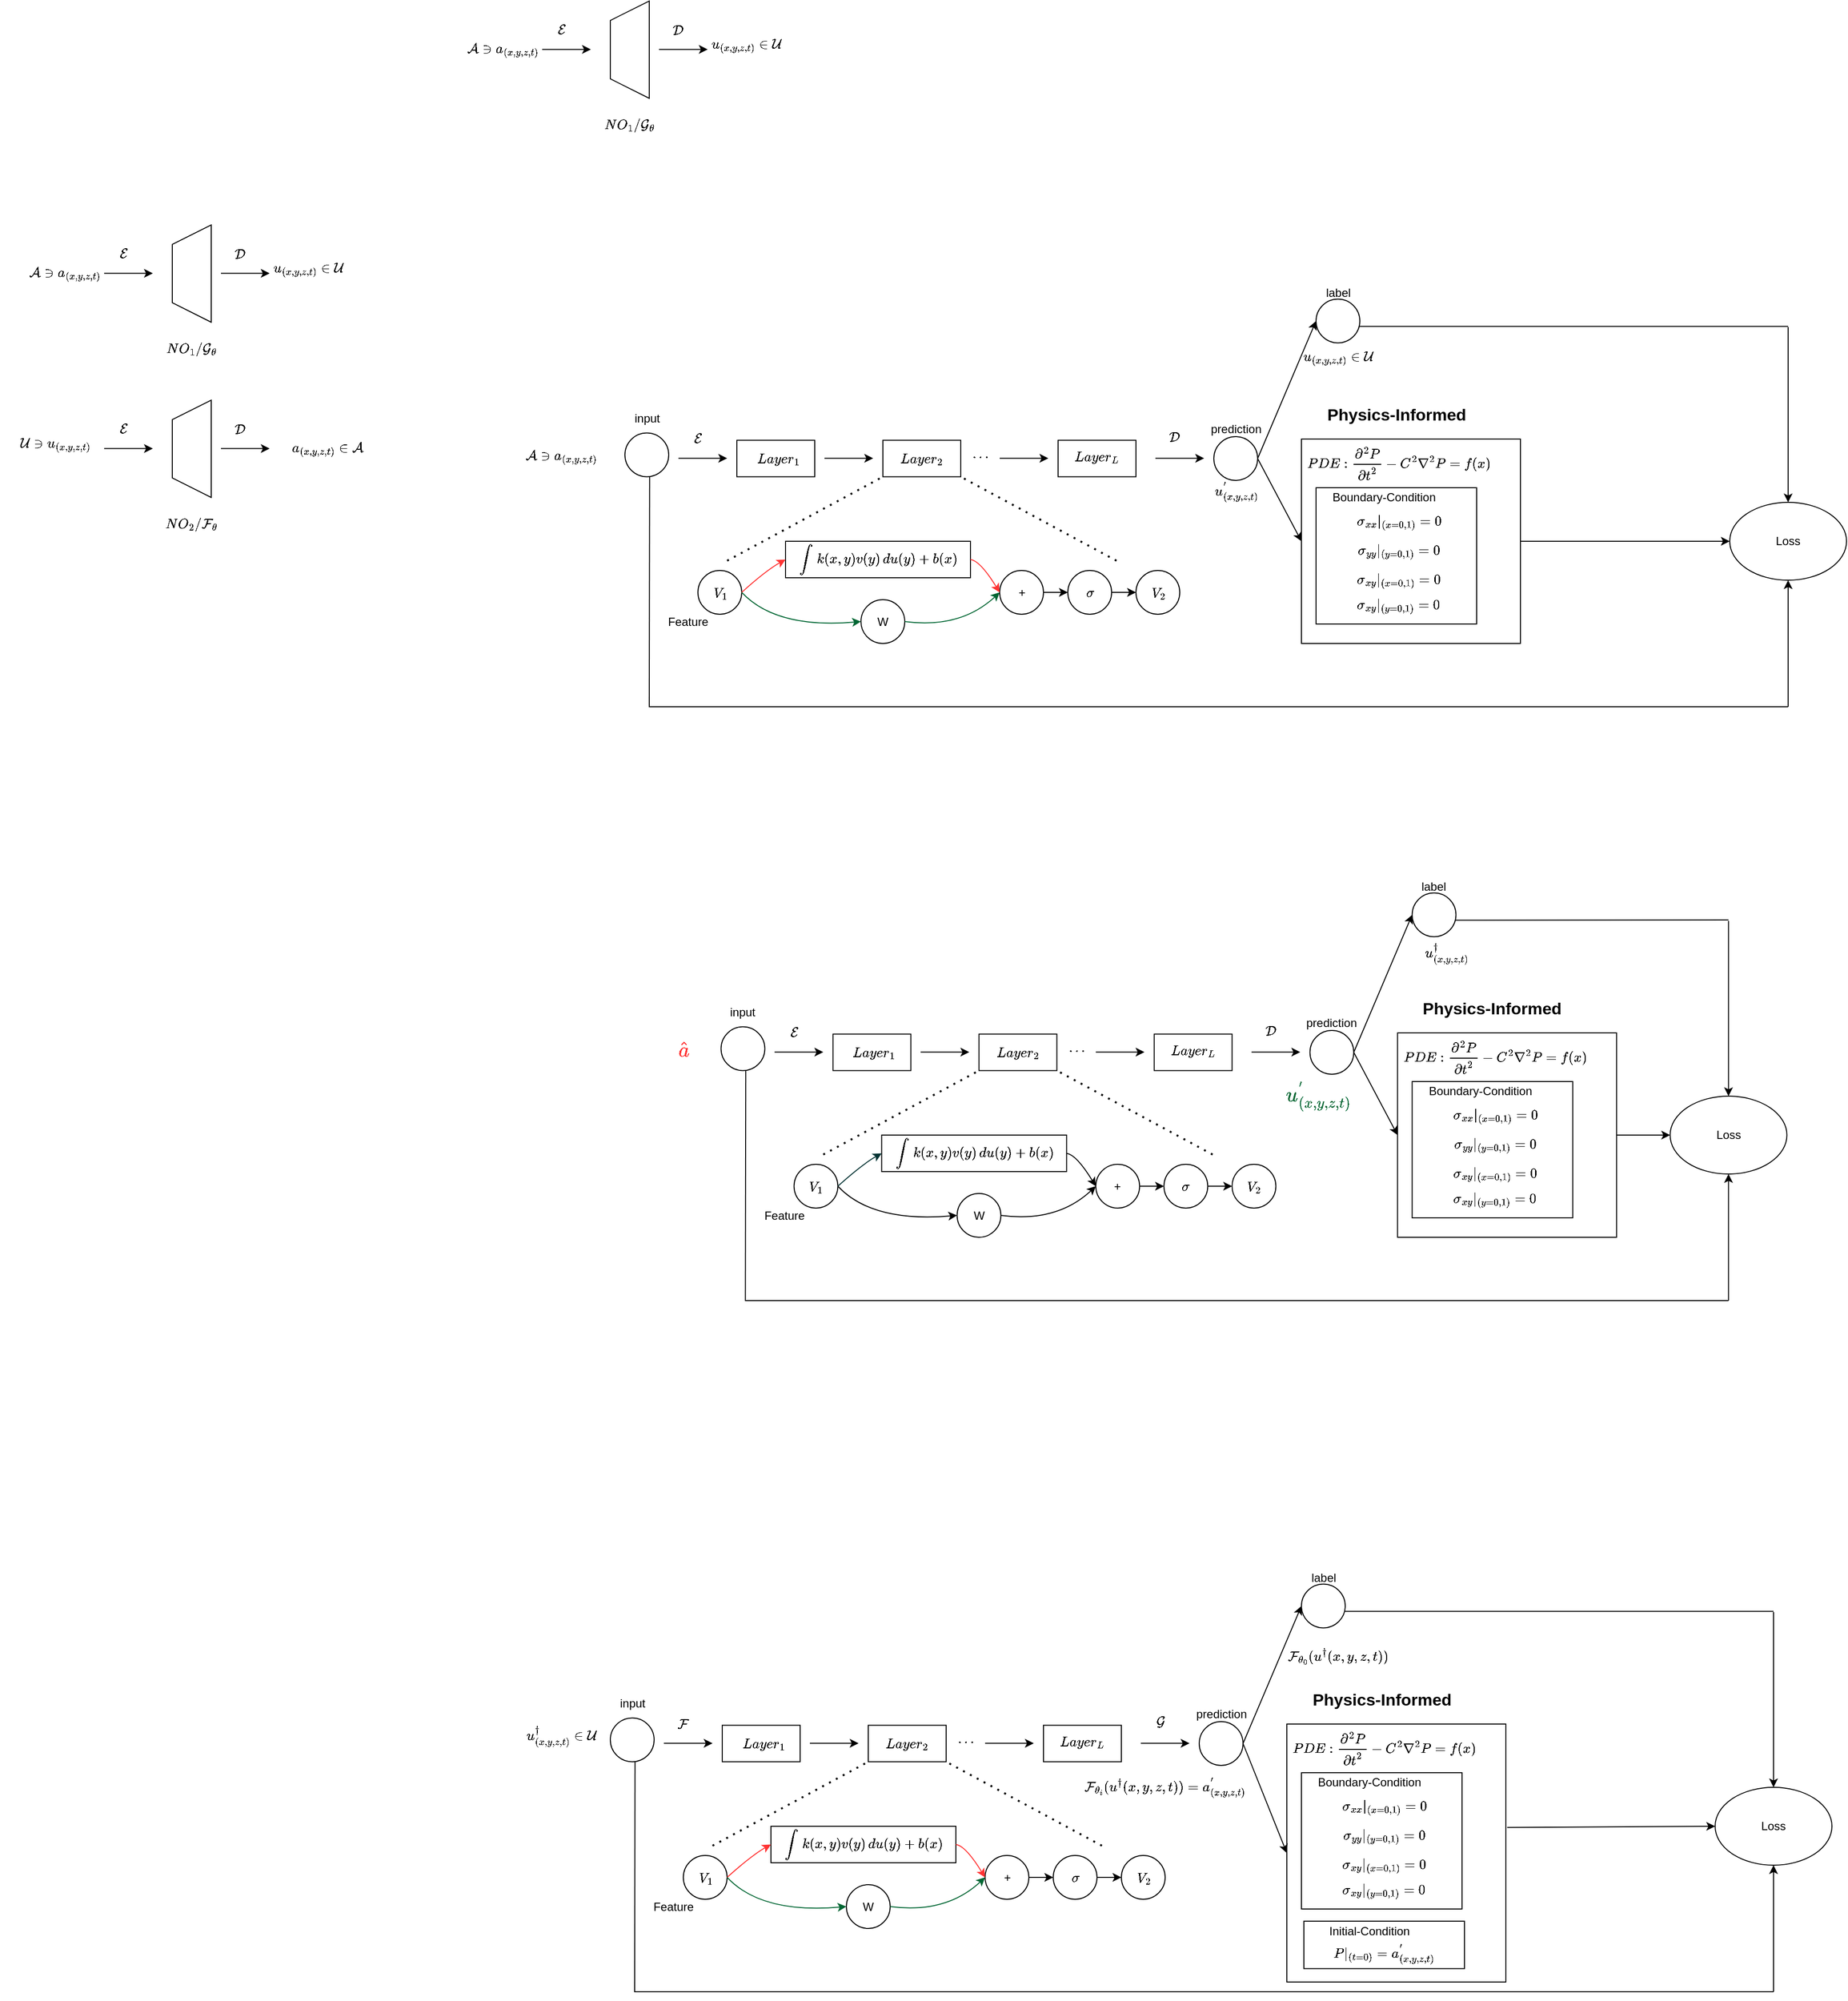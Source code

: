 <mxfile version="20.6.0" type="github">
  <diagram id="NjW-yhsZ5i_trCQD1ym4" name="第 1 页">
    <mxGraphModel dx="3460" dy="2992" grid="1" gridSize="10" guides="1" tooltips="1" connect="1" arrows="1" fold="1" page="1" pageScale="1" pageWidth="827" pageHeight="1169" math="1" shadow="0">
      <root>
        <mxCell id="0" />
        <mxCell id="1" parent="0" />
        <mxCell id="FUlJ05SnASZW4XO25VSm-4" value="$$\mathcal{A} \ni \mathcal{a}_{(x,y,z,t)}$$" style="text;html=1;strokeColor=none;fillColor=none;align=center;verticalAlign=middle;whiteSpace=wrap;rounded=0;" vertex="1" parent="1">
          <mxGeometry x="120" y="140" width="60" height="30" as="geometry" />
        </mxCell>
        <mxCell id="FUlJ05SnASZW4XO25VSm-5" value="" style="endArrow=classic;html=1;rounded=0;" edge="1" parent="1">
          <mxGeometry width="50" height="50" relative="1" as="geometry">
            <mxPoint x="190" y="154.8" as="sourcePoint" />
            <mxPoint x="240" y="154.8" as="targetPoint" />
          </mxGeometry>
        </mxCell>
        <mxCell id="FUlJ05SnASZW4XO25VSm-6" value="$$\mathcal{E}$$" style="text;html=1;strokeColor=none;fillColor=none;align=center;verticalAlign=middle;whiteSpace=wrap;rounded=0;" vertex="1" parent="1">
          <mxGeometry x="180" y="120" width="60" height="30" as="geometry" />
        </mxCell>
        <mxCell id="FUlJ05SnASZW4XO25VSm-7" value="" style="shape=trapezoid;perimeter=trapezoidPerimeter;whiteSpace=wrap;html=1;fixedSize=1;rotation=-90;" vertex="1" parent="1">
          <mxGeometry x="230" y="135" width="100" height="40" as="geometry" />
        </mxCell>
        <mxCell id="FUlJ05SnASZW4XO25VSm-8" value="&amp;nbsp;$$NO_{1}/\mathcal{G}_{\theta}$$" style="text;html=1;strokeColor=none;fillColor=none;align=center;verticalAlign=middle;whiteSpace=wrap;rounded=0;" vertex="1" parent="1">
          <mxGeometry x="245" y="210" width="70" height="30" as="geometry" />
        </mxCell>
        <mxCell id="FUlJ05SnASZW4XO25VSm-9" value="" style="endArrow=classic;html=1;rounded=0;" edge="1" parent="1">
          <mxGeometry width="50" height="50" relative="1" as="geometry">
            <mxPoint x="310" y="154.8" as="sourcePoint" />
            <mxPoint x="360" y="154.8" as="targetPoint" />
          </mxGeometry>
        </mxCell>
        <mxCell id="FUlJ05SnASZW4XO25VSm-10" value="$$\mathcal{D}$$" style="text;html=1;strokeColor=none;fillColor=none;align=center;verticalAlign=middle;whiteSpace=wrap;rounded=0;" vertex="1" parent="1">
          <mxGeometry x="300" y="120" width="60" height="30" as="geometry" />
        </mxCell>
        <mxCell id="FUlJ05SnASZW4XO25VSm-11" value="$$ \mathcal{u}_{(x,y,z,t)} \in \mathcal{U}$$" style="text;html=1;strokeColor=none;fillColor=none;align=center;verticalAlign=middle;whiteSpace=wrap;rounded=0;" vertex="1" parent="1">
          <mxGeometry x="370" y="135" width="60" height="30" as="geometry" />
        </mxCell>
        <mxCell id="FUlJ05SnASZW4XO25VSm-12" value="$$&amp;nbsp; \mathcal{a}_{(x,y,z,t)} \in\mathcal{A}&lt;br&gt;$$" style="text;html=1;strokeColor=none;fillColor=none;align=center;verticalAlign=middle;whiteSpace=wrap;rounded=0;" vertex="1" parent="1">
          <mxGeometry x="390" y="320" width="60" height="30" as="geometry" />
        </mxCell>
        <mxCell id="FUlJ05SnASZW4XO25VSm-13" value="" style="endArrow=classic;html=1;rounded=0;" edge="1" parent="1">
          <mxGeometry width="50" height="50" relative="1" as="geometry">
            <mxPoint x="190" y="334.8" as="sourcePoint" />
            <mxPoint x="240" y="334.8" as="targetPoint" />
          </mxGeometry>
        </mxCell>
        <mxCell id="FUlJ05SnASZW4XO25VSm-14" value="$$\mathcal{E}$$" style="text;html=1;strokeColor=none;fillColor=none;align=center;verticalAlign=middle;whiteSpace=wrap;rounded=0;" vertex="1" parent="1">
          <mxGeometry x="180" y="300" width="60" height="30" as="geometry" />
        </mxCell>
        <mxCell id="FUlJ05SnASZW4XO25VSm-15" value="" style="shape=trapezoid;perimeter=trapezoidPerimeter;whiteSpace=wrap;html=1;fixedSize=1;rotation=-90;" vertex="1" parent="1">
          <mxGeometry x="230" y="315" width="100" height="40" as="geometry" />
        </mxCell>
        <mxCell id="FUlJ05SnASZW4XO25VSm-16" value="&amp;nbsp;$$NO_{2}/\mathcal{F}_{\theta}$$" style="text;html=1;strokeColor=none;fillColor=none;align=center;verticalAlign=middle;whiteSpace=wrap;rounded=0;" vertex="1" parent="1">
          <mxGeometry x="245" y="390" width="70" height="30" as="geometry" />
        </mxCell>
        <mxCell id="FUlJ05SnASZW4XO25VSm-17" value="" style="endArrow=classic;html=1;rounded=0;" edge="1" parent="1">
          <mxGeometry width="50" height="50" relative="1" as="geometry">
            <mxPoint x="310" y="334.8" as="sourcePoint" />
            <mxPoint x="360" y="334.8" as="targetPoint" />
          </mxGeometry>
        </mxCell>
        <mxCell id="FUlJ05SnASZW4XO25VSm-18" value="$$\mathcal{D}$$" style="text;html=1;strokeColor=none;fillColor=none;align=center;verticalAlign=middle;whiteSpace=wrap;rounded=0;" vertex="1" parent="1">
          <mxGeometry x="300" y="300" width="60" height="30" as="geometry" />
        </mxCell>
        <mxCell id="FUlJ05SnASZW4XO25VSm-19" value="$$&amp;nbsp;\mathcal{U} \ni&lt;br&gt;\mathcal{u}_{(x,y,z,t)} $$" style="text;html=1;strokeColor=none;fillColor=none;align=center;verticalAlign=middle;whiteSpace=wrap;rounded=0;" vertex="1" parent="1">
          <mxGeometry x="110" y="315" width="60" height="30" as="geometry" />
        </mxCell>
        <mxCell id="FUlJ05SnASZW4XO25VSm-20" value="$$\mathcal{A} \ni \mathcal{a}_{(x,y,z,t)}$$" style="text;html=1;strokeColor=none;fillColor=none;align=center;verticalAlign=middle;whiteSpace=wrap;rounded=0;" vertex="1" parent="1">
          <mxGeometry x="570" y="-90" width="60" height="30" as="geometry" />
        </mxCell>
        <mxCell id="FUlJ05SnASZW4XO25VSm-21" value="" style="endArrow=classic;html=1;rounded=0;" edge="1" parent="1">
          <mxGeometry width="50" height="50" relative="1" as="geometry">
            <mxPoint x="640" y="-75.2" as="sourcePoint" />
            <mxPoint x="690" y="-75.2" as="targetPoint" />
          </mxGeometry>
        </mxCell>
        <mxCell id="FUlJ05SnASZW4XO25VSm-22" value="$$\mathcal{E}$$" style="text;html=1;strokeColor=none;fillColor=none;align=center;verticalAlign=middle;whiteSpace=wrap;rounded=0;" vertex="1" parent="1">
          <mxGeometry x="630" y="-110" width="60" height="30" as="geometry" />
        </mxCell>
        <mxCell id="FUlJ05SnASZW4XO25VSm-23" value="" style="shape=trapezoid;perimeter=trapezoidPerimeter;whiteSpace=wrap;html=1;fixedSize=1;rotation=-90;" vertex="1" parent="1">
          <mxGeometry x="680" y="-95" width="100" height="40" as="geometry" />
        </mxCell>
        <mxCell id="FUlJ05SnASZW4XO25VSm-24" value="&amp;nbsp;$$NO_{1}/\mathcal{G}_{\theta}$$" style="text;html=1;strokeColor=none;fillColor=none;align=center;verticalAlign=middle;whiteSpace=wrap;rounded=0;" vertex="1" parent="1">
          <mxGeometry x="695" y="-20" width="70" height="30" as="geometry" />
        </mxCell>
        <mxCell id="FUlJ05SnASZW4XO25VSm-25" value="" style="endArrow=classic;html=1;rounded=0;" edge="1" parent="1">
          <mxGeometry width="50" height="50" relative="1" as="geometry">
            <mxPoint x="760" y="-75.2" as="sourcePoint" />
            <mxPoint x="810" y="-75.2" as="targetPoint" />
          </mxGeometry>
        </mxCell>
        <mxCell id="FUlJ05SnASZW4XO25VSm-26" value="$$\mathcal{D}$$" style="text;html=1;strokeColor=none;fillColor=none;align=center;verticalAlign=middle;whiteSpace=wrap;rounded=0;" vertex="1" parent="1">
          <mxGeometry x="750" y="-110" width="60" height="30" as="geometry" />
        </mxCell>
        <mxCell id="FUlJ05SnASZW4XO25VSm-27" value="$$ \mathcal{u}_{(x,y,z,t)} \in \mathcal{U}$$" style="text;html=1;strokeColor=none;fillColor=none;align=center;verticalAlign=middle;whiteSpace=wrap;rounded=0;" vertex="1" parent="1">
          <mxGeometry x="820" y="-95" width="60" height="30" as="geometry" />
        </mxCell>
        <mxCell id="FUlJ05SnASZW4XO25VSm-66" value="$$\mathcal{A} \ni \mathcal{a}_{(x,y,z,t)}$$" style="text;html=1;strokeColor=none;fillColor=none;align=center;verticalAlign=middle;whiteSpace=wrap;rounded=0;" vertex="1" parent="1">
          <mxGeometry x="630" y="327.5" width="60" height="30" as="geometry" />
        </mxCell>
        <mxCell id="FUlJ05SnASZW4XO25VSm-67" value="" style="endArrow=classic;html=1;rounded=0;" edge="1" parent="1">
          <mxGeometry width="50" height="50" relative="1" as="geometry">
            <mxPoint x="780" y="344.8" as="sourcePoint" />
            <mxPoint x="830" y="344.8" as="targetPoint" />
          </mxGeometry>
        </mxCell>
        <mxCell id="FUlJ05SnASZW4XO25VSm-68" value="$$\mathcal{E}$$" style="text;html=1;strokeColor=none;fillColor=none;align=center;verticalAlign=middle;whiteSpace=wrap;rounded=0;" vertex="1" parent="1">
          <mxGeometry x="770" y="310" width="60" height="30" as="geometry" />
        </mxCell>
        <mxCell id="FUlJ05SnASZW4XO25VSm-69" value="" style="endArrow=classic;html=1;rounded=0;" edge="1" parent="1">
          <mxGeometry width="50" height="50" relative="1" as="geometry">
            <mxPoint x="1270" y="344.8" as="sourcePoint" />
            <mxPoint x="1320" y="344.8" as="targetPoint" />
          </mxGeometry>
        </mxCell>
        <mxCell id="FUlJ05SnASZW4XO25VSm-70" value="$$\mathcal{D}$$" style="text;html=1;strokeColor=none;fillColor=none;align=center;verticalAlign=middle;whiteSpace=wrap;rounded=0;" vertex="1" parent="1">
          <mxGeometry x="1260" y="310" width="60" height="25" as="geometry" />
        </mxCell>
        <mxCell id="FUlJ05SnASZW4XO25VSm-72" value="" style="rounded=0;whiteSpace=wrap;html=1;" vertex="1" parent="1">
          <mxGeometry x="840" y="326.25" width="80" height="37.5" as="geometry" />
        </mxCell>
        <mxCell id="FUlJ05SnASZW4XO25VSm-71" value="$$ \mathcal{u}_{(x,y,z,t)}^{&#39;} $$" style="text;html=1;strokeColor=none;fillColor=none;align=center;verticalAlign=middle;whiteSpace=wrap;rounded=0;" vertex="1" parent="1">
          <mxGeometry x="1322.5" y="363.75" width="60" height="30" as="geometry" />
        </mxCell>
        <mxCell id="FUlJ05SnASZW4XO25VSm-73" value="" style="rounded=0;whiteSpace=wrap;html=1;" vertex="1" parent="1">
          <mxGeometry x="990" y="326.25" width="80" height="37.5" as="geometry" />
        </mxCell>
        <mxCell id="FUlJ05SnASZW4XO25VSm-74" value="" style="endArrow=classic;html=1;rounded=0;" edge="1" parent="1">
          <mxGeometry width="50" height="50" relative="1" as="geometry">
            <mxPoint x="930" y="344.76" as="sourcePoint" />
            <mxPoint x="980" y="344.76" as="targetPoint" />
          </mxGeometry>
        </mxCell>
        <mxCell id="FUlJ05SnASZW4XO25VSm-75" value="" style="rounded=0;whiteSpace=wrap;html=1;" vertex="1" parent="1">
          <mxGeometry x="1170" y="326.25" width="80" height="37.5" as="geometry" />
        </mxCell>
        <mxCell id="FUlJ05SnASZW4XO25VSm-76" value="" style="endArrow=classic;html=1;rounded=0;" edge="1" parent="1">
          <mxGeometry width="50" height="50" relative="1" as="geometry">
            <mxPoint x="1110" y="344.76" as="sourcePoint" />
            <mxPoint x="1160" y="344.76" as="targetPoint" />
          </mxGeometry>
        </mxCell>
        <mxCell id="FUlJ05SnASZW4XO25VSm-77" value="$$\cdots$$" style="text;html=1;strokeColor=none;fillColor=none;align=center;verticalAlign=middle;whiteSpace=wrap;rounded=0;" vertex="1" parent="1">
          <mxGeometry x="1060" y="330" width="60" height="25" as="geometry" />
        </mxCell>
        <mxCell id="FUlJ05SnASZW4XO25VSm-78" value="" style="endArrow=none;dashed=1;html=1;dashPattern=1 3;strokeWidth=2;rounded=0;" edge="1" parent="1">
          <mxGeometry width="50" height="50" relative="1" as="geometry">
            <mxPoint x="830" y="450" as="sourcePoint" />
            <mxPoint x="990" y="363.75" as="targetPoint" />
          </mxGeometry>
        </mxCell>
        <mxCell id="FUlJ05SnASZW4XO25VSm-79" value="" style="endArrow=none;dashed=1;html=1;dashPattern=1 3;strokeWidth=2;rounded=0;" edge="1" parent="1">
          <mxGeometry width="50" height="50" relative="1" as="geometry">
            <mxPoint x="1230" y="450" as="sourcePoint" />
            <mxPoint x="1070" y="363.75" as="targetPoint" />
          </mxGeometry>
        </mxCell>
        <mxCell id="FUlJ05SnASZW4XO25VSm-81" value="" style="ellipse;whiteSpace=wrap;html=1;aspect=fixed;fillColor=none;" vertex="1" parent="1">
          <mxGeometry x="1330" y="322.5" width="45" height="45" as="geometry" />
        </mxCell>
        <mxCell id="FUlJ05SnASZW4XO25VSm-80" value="" style="ellipse;whiteSpace=wrap;html=1;aspect=fixed;" vertex="1" parent="1">
          <mxGeometry x="725" y="318.75" width="45" height="45" as="geometry" />
        </mxCell>
        <mxCell id="FUlJ05SnASZW4XO25VSm-82" value="$$V_{1}$$" style="text;html=1;strokeColor=none;fillColor=none;align=center;verticalAlign=middle;whiteSpace=wrap;rounded=0;" vertex="1" parent="1">
          <mxGeometry x="792.5" y="467.5" width="60" height="30" as="geometry" />
        </mxCell>
        <mxCell id="FUlJ05SnASZW4XO25VSm-83" value="" style="ellipse;whiteSpace=wrap;html=1;aspect=fixed;fillColor=none;" vertex="1" parent="1">
          <mxGeometry x="800" y="460" width="45" height="45" as="geometry" />
        </mxCell>
        <mxCell id="FUlJ05SnASZW4XO25VSm-84" value="Feature" style="text;html=1;strokeColor=none;fillColor=none;align=center;verticalAlign=middle;whiteSpace=wrap;rounded=0;" vertex="1" parent="1">
          <mxGeometry x="760" y="497.5" width="60" height="30" as="geometry" />
        </mxCell>
        <mxCell id="FUlJ05SnASZW4XO25VSm-85" value="" style="rounded=0;whiteSpace=wrap;html=1;" vertex="1" parent="1">
          <mxGeometry x="890" y="430" width="190" height="37.5" as="geometry" />
        </mxCell>
        <mxCell id="FUlJ05SnASZW4XO25VSm-86" value="" style="ellipse;whiteSpace=wrap;html=1;aspect=fixed;" vertex="1" parent="1">
          <mxGeometry x="967.5" y="490" width="45" height="45" as="geometry" />
        </mxCell>
        <mxCell id="FUlJ05SnASZW4XO25VSm-87" value="" style="ellipse;whiteSpace=wrap;html=1;aspect=fixed;" vertex="1" parent="1">
          <mxGeometry x="1110" y="460" width="45" height="45" as="geometry" />
        </mxCell>
        <mxCell id="FUlJ05SnASZW4XO25VSm-88" value="W" style="text;html=1;strokeColor=none;fillColor=none;align=center;verticalAlign=middle;whiteSpace=wrap;rounded=0;" vertex="1" parent="1">
          <mxGeometry x="960" y="497.5" width="60" height="30" as="geometry" />
        </mxCell>
        <mxCell id="FUlJ05SnASZW4XO25VSm-89" value="" style="ellipse;whiteSpace=wrap;html=1;aspect=fixed;" vertex="1" parent="1">
          <mxGeometry x="1180" y="460" width="45" height="45" as="geometry" />
        </mxCell>
        <mxCell id="FUlJ05SnASZW4XO25VSm-90" value="" style="ellipse;whiteSpace=wrap;html=1;aspect=fixed;" vertex="1" parent="1">
          <mxGeometry x="1250" y="460" width="45" height="45" as="geometry" />
        </mxCell>
        <mxCell id="FUlJ05SnASZW4XO25VSm-91" value="$$Layer_{1}$$" style="text;html=1;strokeColor=none;fillColor=none;align=center;verticalAlign=middle;whiteSpace=wrap;rounded=0;" vertex="1" parent="1">
          <mxGeometry x="852.5" y="330" width="60" height="30" as="geometry" />
        </mxCell>
        <mxCell id="FUlJ05SnASZW4XO25VSm-92" value="$$Layer_{2}$$" style="text;html=1;strokeColor=none;fillColor=none;align=center;verticalAlign=middle;whiteSpace=wrap;rounded=0;" vertex="1" parent="1">
          <mxGeometry x="1000" y="330" width="60" height="30" as="geometry" />
        </mxCell>
        <mxCell id="FUlJ05SnASZW4XO25VSm-93" value="$$Layer_{L}$$" style="text;html=1;strokeColor=none;fillColor=none;align=center;verticalAlign=middle;whiteSpace=wrap;rounded=0;" vertex="1" parent="1">
          <mxGeometry x="1180" y="327.5" width="60" height="30" as="geometry" />
        </mxCell>
        <mxCell id="FUlJ05SnASZW4XO25VSm-94" value="+" style="text;html=1;strokeColor=none;fillColor=none;align=center;verticalAlign=middle;whiteSpace=wrap;rounded=0;" vertex="1" parent="1">
          <mxGeometry x="1102.5" y="467.5" width="60" height="30" as="geometry" />
        </mxCell>
        <mxCell id="FUlJ05SnASZW4XO25VSm-95" value="$$\sigma$$" style="text;html=1;strokeColor=none;fillColor=none;align=center;verticalAlign=middle;whiteSpace=wrap;rounded=0;" vertex="1" parent="1">
          <mxGeometry x="1172.5" y="467.5" width="60" height="30" as="geometry" />
        </mxCell>
        <mxCell id="FUlJ05SnASZW4XO25VSm-96" value="$$V_{2}$$" style="text;html=1;strokeColor=none;fillColor=none;align=center;verticalAlign=middle;whiteSpace=wrap;rounded=0;" vertex="1" parent="1">
          <mxGeometry x="1242.5" y="467.5" width="60" height="30" as="geometry" />
        </mxCell>
        <mxCell id="FUlJ05SnASZW4XO25VSm-97" value="" style="curved=1;endArrow=classic;html=1;rounded=0;exitX=1;exitY=0.5;exitDx=0;exitDy=0;entryX=0;entryY=0.5;entryDx=0;entryDy=0;strokeColor=#FF3333;" edge="1" parent="1" source="FUlJ05SnASZW4XO25VSm-83" target="FUlJ05SnASZW4XO25VSm-85">
          <mxGeometry width="50" height="50" relative="1" as="geometry">
            <mxPoint x="860" y="467.5" as="sourcePoint" />
            <mxPoint x="895" y="417.5" as="targetPoint" />
            <Array as="points">
              <mxPoint x="870" y="460" />
            </Array>
          </mxGeometry>
        </mxCell>
        <mxCell id="FUlJ05SnASZW4XO25VSm-98" value="" style="curved=1;endArrow=classic;html=1;rounded=0;exitX=1;exitY=0.5;exitDx=0;exitDy=0;entryX=0;entryY=0.5;entryDx=0;entryDy=0;strokeColor=#006633;" edge="1" parent="1" source="FUlJ05SnASZW4XO25VSm-83" target="FUlJ05SnASZW4XO25VSm-86">
          <mxGeometry width="50" height="50" relative="1" as="geometry">
            <mxPoint x="855.0" y="492.5" as="sourcePoint" />
            <mxPoint x="940" y="520" as="targetPoint" />
            <Array as="points">
              <mxPoint x="880" y="520" />
            </Array>
          </mxGeometry>
        </mxCell>
        <mxCell id="FUlJ05SnASZW4XO25VSm-99" value="" style="curved=1;endArrow=classic;html=1;rounded=0;exitX=1;exitY=0.5;exitDx=0;exitDy=0;entryX=0;entryY=0.5;entryDx=0;entryDy=0;strokeColor=#006633;" edge="1" parent="1" source="FUlJ05SnASZW4XO25VSm-86" target="FUlJ05SnASZW4XO25VSm-87">
          <mxGeometry width="50" height="50" relative="1" as="geometry">
            <mxPoint x="1020.0" y="510" as="sourcePoint" />
            <mxPoint x="1110" y="520" as="targetPoint" />
            <Array as="points">
              <mxPoint x="1070" y="520" />
            </Array>
          </mxGeometry>
        </mxCell>
        <mxCell id="FUlJ05SnASZW4XO25VSm-100" value="" style="curved=1;endArrow=classic;html=1;rounded=0;exitX=1;exitY=0.5;exitDx=0;exitDy=0;entryX=0;entryY=0.5;entryDx=0;entryDy=0;strokeColor=#FF3333;" edge="1" parent="1" source="FUlJ05SnASZW4XO25VSm-85" target="FUlJ05SnASZW4XO25VSm-87">
          <mxGeometry width="50" height="50" relative="1" as="geometry">
            <mxPoint x="1090.0" y="440" as="sourcePoint" />
            <mxPoint x="1187.5" y="410" as="targetPoint" />
            <Array as="points">
              <mxPoint x="1090" y="450" />
            </Array>
          </mxGeometry>
        </mxCell>
        <mxCell id="FUlJ05SnASZW4XO25VSm-101" value="" style="endArrow=classic;html=1;rounded=0;exitX=1;exitY=0.5;exitDx=0;exitDy=0;entryX=0;entryY=0.5;entryDx=0;entryDy=0;" edge="1" parent="1" source="FUlJ05SnASZW4XO25VSm-87" target="FUlJ05SnASZW4XO25VSm-89">
          <mxGeometry width="50" height="50" relative="1" as="geometry">
            <mxPoint x="1120" y="520" as="sourcePoint" />
            <mxPoint x="1160" y="520" as="targetPoint" />
          </mxGeometry>
        </mxCell>
        <mxCell id="FUlJ05SnASZW4XO25VSm-102" value="" style="endArrow=classic;html=1;rounded=0;exitX=1;exitY=0.5;exitDx=0;exitDy=0;entryX=0;entryY=0.5;entryDx=0;entryDy=0;" edge="1" parent="1" source="FUlJ05SnASZW4XO25VSm-89" target="FUlJ05SnASZW4XO25VSm-90">
          <mxGeometry width="50" height="50" relative="1" as="geometry">
            <mxPoint x="1165.0" y="492.5" as="sourcePoint" />
            <mxPoint x="1190.0" y="492.5" as="targetPoint" />
          </mxGeometry>
        </mxCell>
        <mxCell id="FUlJ05SnASZW4XO25VSm-103" value="$$\int_{}^{} k(x,y)v(y)\,du(y)&amp;nbsp; +b(x)$$" style="text;html=1;strokeColor=none;fillColor=none;align=center;verticalAlign=middle;whiteSpace=wrap;rounded=0;" vertex="1" parent="1">
          <mxGeometry x="898.75" y="433.75" width="172.5" height="30" as="geometry" />
        </mxCell>
        <mxCell id="FUlJ05SnASZW4XO25VSm-105" value="" style="endArrow=classic;html=1;rounded=0;exitX=1;exitY=0.5;exitDx=0;exitDy=0;entryX=0;entryY=0.5;entryDx=0;entryDy=0;" edge="1" parent="1" source="FUlJ05SnASZW4XO25VSm-81" target="FUlJ05SnASZW4XO25VSm-104">
          <mxGeometry width="50" height="50" relative="1" as="geometry">
            <mxPoint x="1430" y="350.0" as="sourcePoint" />
            <mxPoint x="1480" y="350.0" as="targetPoint" />
          </mxGeometry>
        </mxCell>
        <mxCell id="FUlJ05SnASZW4XO25VSm-109" value="prediction" style="text;html=1;strokeColor=none;fillColor=none;align=center;verticalAlign=middle;whiteSpace=wrap;rounded=0;" vertex="1" parent="1">
          <mxGeometry x="1322.5" y="300" width="60" height="30" as="geometry" />
        </mxCell>
        <mxCell id="FUlJ05SnASZW4XO25VSm-110" value="input" style="text;html=1;strokeColor=none;fillColor=none;align=center;verticalAlign=middle;whiteSpace=wrap;rounded=0;" vertex="1" parent="1">
          <mxGeometry x="717.5" y="288.75" width="60" height="30" as="geometry" />
        </mxCell>
        <mxCell id="FUlJ05SnASZW4XO25VSm-111" value="" style="ellipse;whiteSpace=wrap;html=1;fillColor=none;" vertex="1" parent="1">
          <mxGeometry x="1860" y="390" width="120" height="80" as="geometry" />
        </mxCell>
        <mxCell id="FUlJ05SnASZW4XO25VSm-112" value="Loss" style="text;html=1;strokeColor=none;fillColor=none;align=center;verticalAlign=middle;whiteSpace=wrap;rounded=0;" vertex="1" parent="1">
          <mxGeometry x="1890" y="415" width="60" height="30" as="geometry" />
        </mxCell>
        <mxCell id="FUlJ05SnASZW4XO25VSm-113" value="" style="endArrow=classic;html=1;rounded=0;exitX=1;exitY=0.5;exitDx=0;exitDy=0;entryX=0;entryY=0.5;entryDx=0;entryDy=0;" edge="1" parent="1" source="FUlJ05SnASZW4XO25VSm-81" target="FUlJ05SnASZW4XO25VSm-115">
          <mxGeometry width="50" height="50" relative="1" as="geometry">
            <mxPoint x="1410.0" y="435" as="sourcePoint" />
            <mxPoint x="1430" y="380" as="targetPoint" />
          </mxGeometry>
        </mxCell>
        <mxCell id="FUlJ05SnASZW4XO25VSm-114" value="&lt;font style=&quot;font-size: 17px;&quot;&gt;&lt;b&gt;Physics-Informed&lt;/b&gt;&lt;/font&gt;" style="text;html=1;strokeColor=none;fillColor=none;align=center;verticalAlign=middle;whiteSpace=wrap;rounded=0;" vertex="1" parent="1">
          <mxGeometry x="1427.5" y="276.25" width="180" height="50" as="geometry" />
        </mxCell>
        <mxCell id="FUlJ05SnASZW4XO25VSm-115" value="" style="rounded=0;whiteSpace=wrap;html=1;fillColor=none;" vertex="1" parent="1">
          <mxGeometry x="1420" y="325" width="225" height="210" as="geometry" />
        </mxCell>
        <mxCell id="FUlJ05SnASZW4XO25VSm-116" value="$$PDE:\frac{{\partial&amp;nbsp;&lt;br&gt;}^2 P&amp;nbsp; }{{\partial t}^{2}} - C^2 {\nabla}^{2} P =f(x)$$" style="text;html=1;strokeColor=none;fillColor=none;align=center;verticalAlign=middle;whiteSpace=wrap;rounded=0;" vertex="1" parent="1">
          <mxGeometry x="1450" y="335" width="140" height="30" as="geometry" />
        </mxCell>
        <mxCell id="FUlJ05SnASZW4XO25VSm-118" value="$$\sigma_{xx}|_{(x=0,1)} =0$$" style="text;html=1;strokeColor=none;fillColor=none;align=center;verticalAlign=middle;whiteSpace=wrap;rounded=0;" vertex="1" parent="1">
          <mxGeometry x="1450" y="395" width="140" height="30" as="geometry" />
        </mxCell>
        <mxCell id="FUlJ05SnASZW4XO25VSm-119" value="$$\sigma_{xy}|_{(x=0,1)} =0$$" style="text;html=1;strokeColor=none;fillColor=none;align=center;verticalAlign=middle;whiteSpace=wrap;rounded=0;" vertex="1" parent="1">
          <mxGeometry x="1450" y="455" width="140" height="30" as="geometry" />
        </mxCell>
        <mxCell id="FUlJ05SnASZW4XO25VSm-120" value="$$\sigma_{yy}|_{(y=0,1)} =0$$" style="text;html=1;strokeColor=none;fillColor=none;align=center;verticalAlign=middle;whiteSpace=wrap;rounded=0;" vertex="1" parent="1">
          <mxGeometry x="1450" y="425" width="140" height="30" as="geometry" />
        </mxCell>
        <mxCell id="FUlJ05SnASZW4XO25VSm-123" value="$$\sigma_{xy}|_{(y=0,1)} =0$$" style="text;html=1;strokeColor=none;fillColor=none;align=center;verticalAlign=middle;whiteSpace=wrap;rounded=0;" vertex="1" parent="1">
          <mxGeometry x="1450" y="481.25" width="140" height="30" as="geometry" />
        </mxCell>
        <mxCell id="FUlJ05SnASZW4XO25VSm-125" value="" style="rounded=0;whiteSpace=wrap;html=1;fillColor=none;" vertex="1" parent="1">
          <mxGeometry x="1435" y="375" width="165" height="140" as="geometry" />
        </mxCell>
        <mxCell id="FUlJ05SnASZW4XO25VSm-126" value="Boundary-Condition" style="text;html=1;strokeColor=none;fillColor=none;align=center;verticalAlign=middle;whiteSpace=wrap;rounded=0;" vertex="1" parent="1">
          <mxGeometry x="1435" y="375" width="140" height="20" as="geometry" />
        </mxCell>
        <mxCell id="FUlJ05SnASZW4XO25VSm-129" value="" style="endArrow=classic;html=1;rounded=0;fontSize=17;exitX=1;exitY=0.5;exitDx=0;exitDy=0;entryX=0;entryY=0.5;entryDx=0;entryDy=0;" edge="1" parent="1" source="FUlJ05SnASZW4XO25VSm-115" target="FUlJ05SnASZW4XO25VSm-111">
          <mxGeometry width="50" height="50" relative="1" as="geometry">
            <mxPoint x="1720" y="396.25" as="sourcePoint" />
            <mxPoint x="1840" y="429.5" as="targetPoint" />
          </mxGeometry>
        </mxCell>
        <mxCell id="FUlJ05SnASZW4XO25VSm-130" value="" style="endArrow=none;html=1;rounded=0;fontSize=17;endFill=0;" edge="1" parent="1">
          <mxGeometry width="50" height="50" relative="1" as="geometry">
            <mxPoint x="1470" y="209.29" as="sourcePoint" />
            <mxPoint x="1920" y="209.29" as="targetPoint" />
          </mxGeometry>
        </mxCell>
        <mxCell id="FUlJ05SnASZW4XO25VSm-131" value="" style="endArrow=classic;html=1;rounded=0;fontSize=17;entryX=0.5;entryY=0;entryDx=0;entryDy=0;" edge="1" parent="1" target="FUlJ05SnASZW4XO25VSm-111">
          <mxGeometry width="50" height="50" relative="1" as="geometry">
            <mxPoint x="1920" y="210" as="sourcePoint" />
            <mxPoint x="1919.47" y="362.5" as="targetPoint" />
          </mxGeometry>
        </mxCell>
        <mxCell id="FUlJ05SnASZW4XO25VSm-104" value="" style="ellipse;whiteSpace=wrap;html=1;aspect=fixed;" vertex="1" parent="1">
          <mxGeometry x="1435" y="181.25" width="45" height="45" as="geometry" />
        </mxCell>
        <mxCell id="FUlJ05SnASZW4XO25VSm-107" value="$$ \mathcal{u}_{(x,y,z,t)} \in \mathcal{U}$$" style="text;html=1;strokeColor=none;fillColor=none;align=center;verticalAlign=middle;whiteSpace=wrap;rounded=0;" vertex="1" parent="1">
          <mxGeometry x="1427.5" y="226.25" width="60" height="30" as="geometry" />
        </mxCell>
        <mxCell id="FUlJ05SnASZW4XO25VSm-108" value="label" style="text;html=1;strokeColor=none;fillColor=none;align=center;verticalAlign=middle;whiteSpace=wrap;rounded=0;" vertex="1" parent="1">
          <mxGeometry x="1427.5" y="160" width="60" height="30" as="geometry" />
        </mxCell>
        <mxCell id="FUlJ05SnASZW4XO25VSm-136" value="" style="endArrow=none;html=1;rounded=0;fontSize=17;endFill=0;" edge="1" parent="1">
          <mxGeometry width="50" height="50" relative="1" as="geometry">
            <mxPoint x="750.38" y="363.75" as="sourcePoint" />
            <mxPoint x="750" y="600.485" as="targetPoint" />
          </mxGeometry>
        </mxCell>
        <mxCell id="FUlJ05SnASZW4XO25VSm-137" value="" style="endArrow=none;html=1;rounded=0;fontSize=17;endFill=0;" edge="1" parent="1">
          <mxGeometry width="50" height="50" relative="1" as="geometry">
            <mxPoint x="750" y="600" as="sourcePoint" />
            <mxPoint x="1920" y="600" as="targetPoint" />
          </mxGeometry>
        </mxCell>
        <mxCell id="FUlJ05SnASZW4XO25VSm-139" value="" style="endArrow=classic;html=1;rounded=0;fontSize=17;" edge="1" parent="1" target="FUlJ05SnASZW4XO25VSm-111">
          <mxGeometry width="50" height="50" relative="1" as="geometry">
            <mxPoint x="1920" y="600" as="sourcePoint" />
            <mxPoint x="1730" y="430" as="targetPoint" />
          </mxGeometry>
        </mxCell>
        <mxCell id="FUlJ05SnASZW4XO25VSm-205" value="" style="rounded=0;whiteSpace=wrap;html=1;fillColor=none;" vertex="1" parent="1">
          <mxGeometry x="1405" y="1645" width="225" height="265" as="geometry" />
        </mxCell>
        <mxCell id="FUlJ05SnASZW4XO25VSm-206" value="$$&amp;nbsp; \mathcal{F}_{\theta_{i}}(u^{\dagger}(x,y,z,t))=\mathcal{a}_{(x,y,z,t)}^{&#39;}&lt;br&gt;$$" style="text;html=1;strokeColor=none;fillColor=none;align=center;verticalAlign=middle;whiteSpace=wrap;rounded=0;" vertex="1" parent="1">
          <mxGeometry x="1250" y="1695" width="60" height="30" as="geometry" />
        </mxCell>
        <mxCell id="FUlJ05SnASZW4XO25VSm-207" value="" style="endArrow=classic;html=1;rounded=0;" edge="1" parent="1">
          <mxGeometry width="50" height="50" relative="1" as="geometry">
            <mxPoint x="765" y="1664.8" as="sourcePoint" />
            <mxPoint x="815" y="1664.8" as="targetPoint" />
          </mxGeometry>
        </mxCell>
        <mxCell id="FUlJ05SnASZW4XO25VSm-208" value="$$\mathcal{F}$$" style="text;html=1;strokeColor=none;fillColor=none;align=center;verticalAlign=middle;whiteSpace=wrap;rounded=0;" vertex="1" parent="1">
          <mxGeometry x="755" y="1630" width="60" height="30" as="geometry" />
        </mxCell>
        <mxCell id="FUlJ05SnASZW4XO25VSm-209" value="" style="endArrow=classic;html=1;rounded=0;" edge="1" parent="1">
          <mxGeometry width="50" height="50" relative="1" as="geometry">
            <mxPoint x="1255" y="1664.8" as="sourcePoint" />
            <mxPoint x="1305" y="1664.8" as="targetPoint" />
          </mxGeometry>
        </mxCell>
        <mxCell id="FUlJ05SnASZW4XO25VSm-210" value="$$\mathcal{G}$$" style="text;html=1;strokeColor=none;fillColor=none;align=center;verticalAlign=middle;whiteSpace=wrap;rounded=0;" vertex="1" parent="1">
          <mxGeometry x="1245" y="1630" width="60" height="25" as="geometry" />
        </mxCell>
        <mxCell id="FUlJ05SnASZW4XO25VSm-211" value="" style="rounded=0;whiteSpace=wrap;html=1;" vertex="1" parent="1">
          <mxGeometry x="825" y="1646.25" width="80" height="37.5" as="geometry" />
        </mxCell>
        <mxCell id="FUlJ05SnASZW4XO25VSm-213" value="" style="rounded=0;whiteSpace=wrap;html=1;" vertex="1" parent="1">
          <mxGeometry x="975" y="1646.25" width="80" height="37.5" as="geometry" />
        </mxCell>
        <mxCell id="FUlJ05SnASZW4XO25VSm-214" value="" style="endArrow=classic;html=1;rounded=0;" edge="1" parent="1">
          <mxGeometry width="50" height="50" relative="1" as="geometry">
            <mxPoint x="915" y="1664.76" as="sourcePoint" />
            <mxPoint x="965" y="1664.76" as="targetPoint" />
          </mxGeometry>
        </mxCell>
        <mxCell id="FUlJ05SnASZW4XO25VSm-215" value="" style="rounded=0;whiteSpace=wrap;html=1;" vertex="1" parent="1">
          <mxGeometry x="1155" y="1646.25" width="80" height="37.5" as="geometry" />
        </mxCell>
        <mxCell id="FUlJ05SnASZW4XO25VSm-216" value="" style="endArrow=classic;html=1;rounded=0;" edge="1" parent="1">
          <mxGeometry width="50" height="50" relative="1" as="geometry">
            <mxPoint x="1095" y="1664.76" as="sourcePoint" />
            <mxPoint x="1145" y="1664.76" as="targetPoint" />
          </mxGeometry>
        </mxCell>
        <mxCell id="FUlJ05SnASZW4XO25VSm-217" value="$$\cdots$$" style="text;html=1;strokeColor=none;fillColor=none;align=center;verticalAlign=middle;whiteSpace=wrap;rounded=0;" vertex="1" parent="1">
          <mxGeometry x="1045" y="1650" width="60" height="25" as="geometry" />
        </mxCell>
        <mxCell id="FUlJ05SnASZW4XO25VSm-218" value="" style="endArrow=none;dashed=1;html=1;dashPattern=1 3;strokeWidth=2;rounded=0;" edge="1" parent="1">
          <mxGeometry width="50" height="50" relative="1" as="geometry">
            <mxPoint x="815" y="1770" as="sourcePoint" />
            <mxPoint x="975" y="1683.75" as="targetPoint" />
          </mxGeometry>
        </mxCell>
        <mxCell id="FUlJ05SnASZW4XO25VSm-219" value="" style="endArrow=none;dashed=1;html=1;dashPattern=1 3;strokeWidth=2;rounded=0;" edge="1" parent="1">
          <mxGeometry width="50" height="50" relative="1" as="geometry">
            <mxPoint x="1215" y="1770" as="sourcePoint" />
            <mxPoint x="1055" y="1683.75" as="targetPoint" />
          </mxGeometry>
        </mxCell>
        <mxCell id="FUlJ05SnASZW4XO25VSm-220" value="" style="ellipse;whiteSpace=wrap;html=1;aspect=fixed;fillColor=none;" vertex="1" parent="1">
          <mxGeometry x="1315" y="1642.5" width="45" height="45" as="geometry" />
        </mxCell>
        <mxCell id="FUlJ05SnASZW4XO25VSm-221" value="" style="ellipse;whiteSpace=wrap;html=1;aspect=fixed;" vertex="1" parent="1">
          <mxGeometry x="710" y="1638.75" width="45" height="45" as="geometry" />
        </mxCell>
        <mxCell id="FUlJ05SnASZW4XO25VSm-222" value="$$V_{1}$$" style="text;html=1;strokeColor=none;fillColor=none;align=center;verticalAlign=middle;whiteSpace=wrap;rounded=0;" vertex="1" parent="1">
          <mxGeometry x="777.5" y="1787.5" width="60" height="30" as="geometry" />
        </mxCell>
        <mxCell id="FUlJ05SnASZW4XO25VSm-223" value="" style="ellipse;whiteSpace=wrap;html=1;aspect=fixed;fillColor=none;" vertex="1" parent="1">
          <mxGeometry x="785" y="1780" width="45" height="45" as="geometry" />
        </mxCell>
        <mxCell id="FUlJ05SnASZW4XO25VSm-224" value="Feature" style="text;html=1;strokeColor=none;fillColor=none;align=center;verticalAlign=middle;whiteSpace=wrap;rounded=0;" vertex="1" parent="1">
          <mxGeometry x="745" y="1817.5" width="60" height="30" as="geometry" />
        </mxCell>
        <mxCell id="FUlJ05SnASZW4XO25VSm-225" value="" style="rounded=0;whiteSpace=wrap;html=1;" vertex="1" parent="1">
          <mxGeometry x="875" y="1750" width="190" height="37.5" as="geometry" />
        </mxCell>
        <mxCell id="FUlJ05SnASZW4XO25VSm-226" value="" style="ellipse;whiteSpace=wrap;html=1;aspect=fixed;" vertex="1" parent="1">
          <mxGeometry x="952.5" y="1810" width="45" height="45" as="geometry" />
        </mxCell>
        <mxCell id="FUlJ05SnASZW4XO25VSm-227" value="" style="ellipse;whiteSpace=wrap;html=1;aspect=fixed;" vertex="1" parent="1">
          <mxGeometry x="1095" y="1780" width="45" height="45" as="geometry" />
        </mxCell>
        <mxCell id="FUlJ05SnASZW4XO25VSm-228" value="W" style="text;html=1;strokeColor=none;fillColor=none;align=center;verticalAlign=middle;whiteSpace=wrap;rounded=0;" vertex="1" parent="1">
          <mxGeometry x="945" y="1817.5" width="60" height="30" as="geometry" />
        </mxCell>
        <mxCell id="FUlJ05SnASZW4XO25VSm-229" value="" style="ellipse;whiteSpace=wrap;html=1;aspect=fixed;" vertex="1" parent="1">
          <mxGeometry x="1165" y="1780" width="45" height="45" as="geometry" />
        </mxCell>
        <mxCell id="FUlJ05SnASZW4XO25VSm-230" value="" style="ellipse;whiteSpace=wrap;html=1;aspect=fixed;" vertex="1" parent="1">
          <mxGeometry x="1235" y="1780" width="45" height="45" as="geometry" />
        </mxCell>
        <mxCell id="FUlJ05SnASZW4XO25VSm-231" value="$$Layer_{1}$$" style="text;html=1;strokeColor=none;fillColor=none;align=center;verticalAlign=middle;whiteSpace=wrap;rounded=0;" vertex="1" parent="1">
          <mxGeometry x="837.5" y="1650" width="60" height="30" as="geometry" />
        </mxCell>
        <mxCell id="FUlJ05SnASZW4XO25VSm-232" value="$$Layer_{2}$$" style="text;html=1;strokeColor=none;fillColor=none;align=center;verticalAlign=middle;whiteSpace=wrap;rounded=0;" vertex="1" parent="1">
          <mxGeometry x="985" y="1650" width="60" height="30" as="geometry" />
        </mxCell>
        <mxCell id="FUlJ05SnASZW4XO25VSm-233" value="$$Layer_{L}$$" style="text;html=1;strokeColor=none;fillColor=none;align=center;verticalAlign=middle;whiteSpace=wrap;rounded=0;" vertex="1" parent="1">
          <mxGeometry x="1165" y="1647.5" width="60" height="30" as="geometry" />
        </mxCell>
        <mxCell id="FUlJ05SnASZW4XO25VSm-234" value="+" style="text;html=1;strokeColor=none;fillColor=none;align=center;verticalAlign=middle;whiteSpace=wrap;rounded=0;" vertex="1" parent="1">
          <mxGeometry x="1087.5" y="1787.5" width="60" height="30" as="geometry" />
        </mxCell>
        <mxCell id="FUlJ05SnASZW4XO25VSm-235" value="$$\sigma$$" style="text;html=1;strokeColor=none;fillColor=none;align=center;verticalAlign=middle;whiteSpace=wrap;rounded=0;" vertex="1" parent="1">
          <mxGeometry x="1157.5" y="1787.5" width="60" height="30" as="geometry" />
        </mxCell>
        <mxCell id="FUlJ05SnASZW4XO25VSm-236" value="$$V_{2}$$" style="text;html=1;strokeColor=none;fillColor=none;align=center;verticalAlign=middle;whiteSpace=wrap;rounded=0;" vertex="1" parent="1">
          <mxGeometry x="1227.5" y="1787.5" width="60" height="30" as="geometry" />
        </mxCell>
        <mxCell id="FUlJ05SnASZW4XO25VSm-237" value="" style="curved=1;endArrow=classic;html=1;rounded=0;exitX=1;exitY=0.5;exitDx=0;exitDy=0;entryX=0;entryY=0.5;entryDx=0;entryDy=0;strokeColor=#FF3333;" edge="1" parent="1" source="FUlJ05SnASZW4XO25VSm-223" target="FUlJ05SnASZW4XO25VSm-225">
          <mxGeometry width="50" height="50" relative="1" as="geometry">
            <mxPoint x="845" y="1787.5" as="sourcePoint" />
            <mxPoint x="880" y="1737.5" as="targetPoint" />
            <Array as="points">
              <mxPoint x="855" y="1780" />
            </Array>
          </mxGeometry>
        </mxCell>
        <mxCell id="FUlJ05SnASZW4XO25VSm-238" value="" style="curved=1;endArrow=classic;html=1;rounded=0;exitX=1;exitY=0.5;exitDx=0;exitDy=0;entryX=0;entryY=0.5;entryDx=0;entryDy=0;strokeColor=#006633;" edge="1" parent="1" source="FUlJ05SnASZW4XO25VSm-223" target="FUlJ05SnASZW4XO25VSm-226">
          <mxGeometry width="50" height="50" relative="1" as="geometry">
            <mxPoint x="840.0" y="1812.5" as="sourcePoint" />
            <mxPoint x="925" y="1840" as="targetPoint" />
            <Array as="points">
              <mxPoint x="865" y="1840" />
            </Array>
          </mxGeometry>
        </mxCell>
        <mxCell id="FUlJ05SnASZW4XO25VSm-239" value="" style="curved=1;endArrow=classic;html=1;rounded=0;exitX=1;exitY=0.5;exitDx=0;exitDy=0;entryX=0;entryY=0.5;entryDx=0;entryDy=0;strokeColor=#006633;" edge="1" parent="1" source="FUlJ05SnASZW4XO25VSm-226" target="FUlJ05SnASZW4XO25VSm-227">
          <mxGeometry width="50" height="50" relative="1" as="geometry">
            <mxPoint x="1005" y="1830" as="sourcePoint" />
            <mxPoint x="1095" y="1840" as="targetPoint" />
            <Array as="points">
              <mxPoint x="1055" y="1840" />
            </Array>
          </mxGeometry>
        </mxCell>
        <mxCell id="FUlJ05SnASZW4XO25VSm-240" value="" style="curved=1;endArrow=classic;html=1;rounded=0;exitX=1;exitY=0.5;exitDx=0;exitDy=0;entryX=0;entryY=0.5;entryDx=0;entryDy=0;strokeColor=#FF3333;" edge="1" parent="1" source="FUlJ05SnASZW4XO25VSm-225" target="FUlJ05SnASZW4XO25VSm-227">
          <mxGeometry width="50" height="50" relative="1" as="geometry">
            <mxPoint x="1075.0" y="1760" as="sourcePoint" />
            <mxPoint x="1172.5" y="1730" as="targetPoint" />
            <Array as="points">
              <mxPoint x="1075" y="1770" />
            </Array>
          </mxGeometry>
        </mxCell>
        <mxCell id="FUlJ05SnASZW4XO25VSm-241" value="" style="endArrow=classic;html=1;rounded=0;exitX=1;exitY=0.5;exitDx=0;exitDy=0;entryX=0;entryY=0.5;entryDx=0;entryDy=0;" edge="1" parent="1" source="FUlJ05SnASZW4XO25VSm-227" target="FUlJ05SnASZW4XO25VSm-229">
          <mxGeometry width="50" height="50" relative="1" as="geometry">
            <mxPoint x="1105" y="1840" as="sourcePoint" />
            <mxPoint x="1145" y="1840" as="targetPoint" />
          </mxGeometry>
        </mxCell>
        <mxCell id="FUlJ05SnASZW4XO25VSm-242" value="" style="endArrow=classic;html=1;rounded=0;exitX=1;exitY=0.5;exitDx=0;exitDy=0;entryX=0;entryY=0.5;entryDx=0;entryDy=0;" edge="1" parent="1" source="FUlJ05SnASZW4XO25VSm-229" target="FUlJ05SnASZW4XO25VSm-230">
          <mxGeometry width="50" height="50" relative="1" as="geometry">
            <mxPoint x="1150.0" y="1812.5" as="sourcePoint" />
            <mxPoint x="1175.0" y="1812.5" as="targetPoint" />
          </mxGeometry>
        </mxCell>
        <mxCell id="FUlJ05SnASZW4XO25VSm-243" value="$$\int_{}^{} k(x,y)v(y)\,du(y)&amp;nbsp; +b(x)$$" style="text;html=1;strokeColor=none;fillColor=none;align=center;verticalAlign=middle;whiteSpace=wrap;rounded=0;" vertex="1" parent="1">
          <mxGeometry x="883.75" y="1753.75" width="172.5" height="30" as="geometry" />
        </mxCell>
        <mxCell id="FUlJ05SnASZW4XO25VSm-244" value="" style="endArrow=classic;html=1;rounded=0;exitX=1;exitY=0.5;exitDx=0;exitDy=0;entryX=0;entryY=0.5;entryDx=0;entryDy=0;" edge="1" parent="1" source="FUlJ05SnASZW4XO25VSm-220" target="FUlJ05SnASZW4XO25VSm-261">
          <mxGeometry width="50" height="50" relative="1" as="geometry">
            <mxPoint x="1415" y="1670" as="sourcePoint" />
            <mxPoint x="1465" y="1670" as="targetPoint" />
          </mxGeometry>
        </mxCell>
        <mxCell id="FUlJ05SnASZW4XO25VSm-245" value="prediction" style="text;html=1;strokeColor=none;fillColor=none;align=center;verticalAlign=middle;whiteSpace=wrap;rounded=0;" vertex="1" parent="1">
          <mxGeometry x="1307.5" y="1620" width="60" height="30" as="geometry" />
        </mxCell>
        <mxCell id="FUlJ05SnASZW4XO25VSm-246" value="input" style="text;html=1;strokeColor=none;fillColor=none;align=center;verticalAlign=middle;whiteSpace=wrap;rounded=0;" vertex="1" parent="1">
          <mxGeometry x="702.5" y="1608.75" width="60" height="30" as="geometry" />
        </mxCell>
        <mxCell id="FUlJ05SnASZW4XO25VSm-247" value="" style="ellipse;whiteSpace=wrap;html=1;fillColor=none;" vertex="1" parent="1">
          <mxGeometry x="1845" y="1710" width="120" height="80" as="geometry" />
        </mxCell>
        <mxCell id="FUlJ05SnASZW4XO25VSm-248" value="Loss" style="text;html=1;strokeColor=none;fillColor=none;align=center;verticalAlign=middle;whiteSpace=wrap;rounded=0;" vertex="1" parent="1">
          <mxGeometry x="1875" y="1735" width="60" height="30" as="geometry" />
        </mxCell>
        <mxCell id="FUlJ05SnASZW4XO25VSm-249" value="" style="endArrow=classic;html=1;rounded=0;exitX=1;exitY=0.5;exitDx=0;exitDy=0;entryX=0;entryY=0.5;entryDx=0;entryDy=0;" edge="1" parent="1" source="FUlJ05SnASZW4XO25VSm-220" target="FUlJ05SnASZW4XO25VSm-205">
          <mxGeometry width="50" height="50" relative="1" as="geometry">
            <mxPoint x="1395.0" y="1755" as="sourcePoint" />
            <mxPoint x="1415" y="1700" as="targetPoint" />
          </mxGeometry>
        </mxCell>
        <mxCell id="FUlJ05SnASZW4XO25VSm-250" value="&lt;font style=&quot;font-size: 17px;&quot;&gt;&lt;b&gt;Physics-Informed&lt;/b&gt;&lt;/font&gt;" style="text;html=1;strokeColor=none;fillColor=none;align=center;verticalAlign=middle;whiteSpace=wrap;rounded=0;" vertex="1" parent="1">
          <mxGeometry x="1412.5" y="1596.25" width="180" height="50" as="geometry" />
        </mxCell>
        <mxCell id="FUlJ05SnASZW4XO25VSm-251" value="$$PDE:\frac{{\partial&amp;nbsp;&lt;br&gt;}^2 P&amp;nbsp; }{{\partial t}^{2}} - C^2 {\nabla}^{2} P =f(x)$$" style="text;html=1;strokeColor=none;fillColor=none;align=center;verticalAlign=middle;whiteSpace=wrap;rounded=0;" vertex="1" parent="1">
          <mxGeometry x="1435" y="1655" width="140" height="30" as="geometry" />
        </mxCell>
        <mxCell id="FUlJ05SnASZW4XO25VSm-252" value="$$\sigma_{xx}|_{(x=0,1)} =0$$" style="text;html=1;strokeColor=none;fillColor=none;align=center;verticalAlign=middle;whiteSpace=wrap;rounded=0;" vertex="1" parent="1">
          <mxGeometry x="1435" y="1715" width="140" height="30" as="geometry" />
        </mxCell>
        <mxCell id="FUlJ05SnASZW4XO25VSm-253" value="$$\sigma_{xy}|_{(x=0,1)} =0$$" style="text;html=1;strokeColor=none;fillColor=none;align=center;verticalAlign=middle;whiteSpace=wrap;rounded=0;" vertex="1" parent="1">
          <mxGeometry x="1435" y="1775" width="140" height="30" as="geometry" />
        </mxCell>
        <mxCell id="FUlJ05SnASZW4XO25VSm-254" value="" style="rounded=0;whiteSpace=wrap;html=1;fillColor=none;" vertex="1" parent="1">
          <mxGeometry x="1420" y="1695" width="165" height="140" as="geometry" />
        </mxCell>
        <mxCell id="FUlJ05SnASZW4XO25VSm-255" value="$$\sigma_{yy}|_{(y=0,1)} =0$$" style="text;html=1;strokeColor=none;fillColor=none;align=center;verticalAlign=middle;whiteSpace=wrap;rounded=0;" vertex="1" parent="1">
          <mxGeometry x="1435" y="1745" width="140" height="30" as="geometry" />
        </mxCell>
        <mxCell id="FUlJ05SnASZW4XO25VSm-256" value="$$\sigma_{xy}|_{(y=0,1)} =0$$" style="text;html=1;strokeColor=none;fillColor=none;align=center;verticalAlign=middle;whiteSpace=wrap;rounded=0;" vertex="1" parent="1">
          <mxGeometry x="1435" y="1801.25" width="140" height="30" as="geometry" />
        </mxCell>
        <mxCell id="FUlJ05SnASZW4XO25VSm-257" value="Boundary-Condition" style="text;html=1;strokeColor=none;fillColor=none;align=center;verticalAlign=middle;whiteSpace=wrap;rounded=0;" vertex="1" parent="1">
          <mxGeometry x="1420" y="1695" width="140" height="20" as="geometry" />
        </mxCell>
        <mxCell id="FUlJ05SnASZW4XO25VSm-258" value="" style="endArrow=classic;html=1;rounded=0;fontSize=17;entryX=0;entryY=0.5;entryDx=0;entryDy=0;exitX=1.006;exitY=0.401;exitDx=0;exitDy=0;exitPerimeter=0;" edge="1" parent="1" source="FUlJ05SnASZW4XO25VSm-205" target="FUlJ05SnASZW4XO25VSm-247">
          <mxGeometry width="50" height="50" relative="1" as="geometry">
            <mxPoint x="1695" y="1790" as="sourcePoint" />
            <mxPoint x="1825" y="1749.5" as="targetPoint" />
          </mxGeometry>
        </mxCell>
        <mxCell id="FUlJ05SnASZW4XO25VSm-259" value="" style="endArrow=none;html=1;rounded=0;fontSize=17;endFill=0;" edge="1" parent="1">
          <mxGeometry width="50" height="50" relative="1" as="geometry">
            <mxPoint x="1455" y="1529.29" as="sourcePoint" />
            <mxPoint x="1905" y="1529.29" as="targetPoint" />
          </mxGeometry>
        </mxCell>
        <mxCell id="FUlJ05SnASZW4XO25VSm-260" value="" style="endArrow=classic;html=1;rounded=0;fontSize=17;entryX=0.5;entryY=0;entryDx=0;entryDy=0;" edge="1" parent="1" target="FUlJ05SnASZW4XO25VSm-247">
          <mxGeometry width="50" height="50" relative="1" as="geometry">
            <mxPoint x="1905" y="1530" as="sourcePoint" />
            <mxPoint x="1904.47" y="1682.5" as="targetPoint" />
          </mxGeometry>
        </mxCell>
        <mxCell id="FUlJ05SnASZW4XO25VSm-261" value="" style="ellipse;whiteSpace=wrap;html=1;aspect=fixed;" vertex="1" parent="1">
          <mxGeometry x="1420" y="1501.25" width="45" height="45" as="geometry" />
        </mxCell>
        <mxCell id="FUlJ05SnASZW4XO25VSm-262" value="$$ \mathcal{u}_{(x,y,z,t)}^{\dagger} \in \mathcal{U}$$" style="text;html=1;strokeColor=none;fillColor=none;align=center;verticalAlign=middle;whiteSpace=wrap;rounded=0;" vertex="1" parent="1">
          <mxGeometry x="630" y="1642.5" width="60" height="30" as="geometry" />
        </mxCell>
        <mxCell id="FUlJ05SnASZW4XO25VSm-263" value="label" style="text;html=1;strokeColor=none;fillColor=none;align=center;verticalAlign=middle;whiteSpace=wrap;rounded=0;" vertex="1" parent="1">
          <mxGeometry x="1412.5" y="1480" width="60" height="30" as="geometry" />
        </mxCell>
        <mxCell id="FUlJ05SnASZW4XO25VSm-264" value="" style="endArrow=none;html=1;rounded=0;fontSize=17;endFill=0;" edge="1" parent="1">
          <mxGeometry width="50" height="50" relative="1" as="geometry">
            <mxPoint x="735.38" y="1683.75" as="sourcePoint" />
            <mxPoint x="735" y="1920.485" as="targetPoint" />
          </mxGeometry>
        </mxCell>
        <mxCell id="FUlJ05SnASZW4XO25VSm-265" value="" style="endArrow=none;html=1;rounded=0;fontSize=17;endFill=0;" edge="1" parent="1">
          <mxGeometry width="50" height="50" relative="1" as="geometry">
            <mxPoint x="735" y="1920" as="sourcePoint" />
            <mxPoint x="1905" y="1920" as="targetPoint" />
          </mxGeometry>
        </mxCell>
        <mxCell id="FUlJ05SnASZW4XO25VSm-266" value="" style="endArrow=classic;html=1;rounded=0;fontSize=17;" edge="1" parent="1" target="FUlJ05SnASZW4XO25VSm-247">
          <mxGeometry width="50" height="50" relative="1" as="geometry">
            <mxPoint x="1905" y="1920" as="sourcePoint" />
            <mxPoint x="1715" y="1750" as="targetPoint" />
          </mxGeometry>
        </mxCell>
        <mxCell id="FUlJ05SnASZW4XO25VSm-267" value="" style="rounded=0;whiteSpace=wrap;html=1;fillColor=none;" vertex="1" parent="1">
          <mxGeometry x="1422.5" y="1847.5" width="165" height="48.75" as="geometry" />
        </mxCell>
        <mxCell id="FUlJ05SnASZW4XO25VSm-268" value="Initial-Condition" style="text;html=1;strokeColor=none;fillColor=none;align=center;verticalAlign=middle;whiteSpace=wrap;rounded=0;" vertex="1" parent="1">
          <mxGeometry x="1420" y="1847.5" width="140" height="20" as="geometry" />
        </mxCell>
        <mxCell id="FUlJ05SnASZW4XO25VSm-269" value="$$P|_{(t=0)} =\mathcal{a}_{(x,y,z,t)}^{&#39;}&lt;br&gt;$$" style="text;html=1;strokeColor=none;fillColor=none;align=center;verticalAlign=middle;whiteSpace=wrap;rounded=0;" vertex="1" parent="1">
          <mxGeometry x="1435" y="1866.25" width="140" height="30" as="geometry" />
        </mxCell>
        <mxCell id="FUlJ05SnASZW4XO25VSm-272" value="$$ \mathcal{F}_{\theta_{0}}(u^{\dagger}(x,y,z,t))$$" style="text;html=1;strokeColor=none;fillColor=none;align=center;verticalAlign=middle;whiteSpace=wrap;rounded=0;" vertex="1" parent="1">
          <mxGeometry x="1427.5" y="1560" width="60" height="30" as="geometry" />
        </mxCell>
        <mxCell id="FUlJ05SnASZW4XO25VSm-403" value="" style="endArrow=classic;html=1;rounded=0;" edge="1" parent="1">
          <mxGeometry width="50" height="50" relative="1" as="geometry">
            <mxPoint x="878.75" y="954.8" as="sourcePoint" />
            <mxPoint x="928.75" y="954.8" as="targetPoint" />
          </mxGeometry>
        </mxCell>
        <mxCell id="FUlJ05SnASZW4XO25VSm-404" value="$$\mathcal{E}$$" style="text;html=1;strokeColor=none;fillColor=none;align=center;verticalAlign=middle;whiteSpace=wrap;rounded=0;" vertex="1" parent="1">
          <mxGeometry x="868.75" y="920" width="60" height="30" as="geometry" />
        </mxCell>
        <mxCell id="FUlJ05SnASZW4XO25VSm-405" value="" style="endArrow=classic;html=1;rounded=0;" edge="1" parent="1">
          <mxGeometry width="50" height="50" relative="1" as="geometry">
            <mxPoint x="1368.75" y="954.8" as="sourcePoint" />
            <mxPoint x="1418.75" y="954.8" as="targetPoint" />
          </mxGeometry>
        </mxCell>
        <mxCell id="FUlJ05SnASZW4XO25VSm-406" value="$$\mathcal{D}$$" style="text;html=1;strokeColor=none;fillColor=none;align=center;verticalAlign=middle;whiteSpace=wrap;rounded=0;" vertex="1" parent="1">
          <mxGeometry x="1358.75" y="920" width="60" height="25" as="geometry" />
        </mxCell>
        <mxCell id="FUlJ05SnASZW4XO25VSm-407" value="" style="rounded=0;whiteSpace=wrap;html=1;" vertex="1" parent="1">
          <mxGeometry x="938.75" y="936.25" width="80" height="37.5" as="geometry" />
        </mxCell>
        <mxCell id="FUlJ05SnASZW4XO25VSm-408" value="&lt;font color=&quot;#006633&quot; size=&quot;1&quot;&gt;&lt;b style=&quot;font-size: 18px;&quot;&gt;$$ \mathcal{u}_{(x,y,z,t)}^{&#39;} $$&lt;/b&gt;&lt;/font&gt;" style="text;html=1;strokeColor=none;fillColor=none;align=center;verticalAlign=middle;whiteSpace=wrap;rounded=0;" vertex="1" parent="1">
          <mxGeometry x="1393.75" y="985" width="87.5" height="30" as="geometry" />
        </mxCell>
        <mxCell id="FUlJ05SnASZW4XO25VSm-409" value="" style="rounded=0;whiteSpace=wrap;html=1;" vertex="1" parent="1">
          <mxGeometry x="1088.75" y="936.25" width="80" height="37.5" as="geometry" />
        </mxCell>
        <mxCell id="FUlJ05SnASZW4XO25VSm-410" value="" style="endArrow=classic;html=1;rounded=0;" edge="1" parent="1">
          <mxGeometry width="50" height="50" relative="1" as="geometry">
            <mxPoint x="1028.75" y="954.76" as="sourcePoint" />
            <mxPoint x="1078.75" y="954.76" as="targetPoint" />
          </mxGeometry>
        </mxCell>
        <mxCell id="FUlJ05SnASZW4XO25VSm-411" value="" style="rounded=0;whiteSpace=wrap;html=1;" vertex="1" parent="1">
          <mxGeometry x="1268.75" y="936.25" width="80" height="37.5" as="geometry" />
        </mxCell>
        <mxCell id="FUlJ05SnASZW4XO25VSm-412" value="" style="endArrow=classic;html=1;rounded=0;" edge="1" parent="1">
          <mxGeometry width="50" height="50" relative="1" as="geometry">
            <mxPoint x="1208.75" y="954.76" as="sourcePoint" />
            <mxPoint x="1258.75" y="954.76" as="targetPoint" />
          </mxGeometry>
        </mxCell>
        <mxCell id="FUlJ05SnASZW4XO25VSm-413" value="$$\cdots$$" style="text;html=1;strokeColor=none;fillColor=none;align=center;verticalAlign=middle;whiteSpace=wrap;rounded=0;" vertex="1" parent="1">
          <mxGeometry x="1158.75" y="940" width="60" height="25" as="geometry" />
        </mxCell>
        <mxCell id="FUlJ05SnASZW4XO25VSm-414" value="" style="endArrow=none;dashed=1;html=1;dashPattern=1 3;strokeWidth=2;rounded=0;" edge="1" parent="1">
          <mxGeometry width="50" height="50" relative="1" as="geometry">
            <mxPoint x="928.75" y="1060" as="sourcePoint" />
            <mxPoint x="1088.75" y="973.75" as="targetPoint" />
          </mxGeometry>
        </mxCell>
        <mxCell id="FUlJ05SnASZW4XO25VSm-415" value="" style="endArrow=none;dashed=1;html=1;dashPattern=1 3;strokeWidth=2;rounded=0;" edge="1" parent="1">
          <mxGeometry width="50" height="50" relative="1" as="geometry">
            <mxPoint x="1328.75" y="1060" as="sourcePoint" />
            <mxPoint x="1168.75" y="973.75" as="targetPoint" />
          </mxGeometry>
        </mxCell>
        <mxCell id="FUlJ05SnASZW4XO25VSm-416" value="" style="ellipse;whiteSpace=wrap;html=1;aspect=fixed;fillColor=none;" vertex="1" parent="1">
          <mxGeometry x="1428.75" y="932.5" width="45" height="45" as="geometry" />
        </mxCell>
        <mxCell id="FUlJ05SnASZW4XO25VSm-417" value="" style="ellipse;whiteSpace=wrap;html=1;aspect=fixed;" vertex="1" parent="1">
          <mxGeometry x="823.75" y="928.75" width="45" height="45" as="geometry" />
        </mxCell>
        <mxCell id="FUlJ05SnASZW4XO25VSm-418" value="$$V_{1}$$" style="text;html=1;strokeColor=none;fillColor=none;align=center;verticalAlign=middle;whiteSpace=wrap;rounded=0;" vertex="1" parent="1">
          <mxGeometry x="891.25" y="1077.5" width="60" height="30" as="geometry" />
        </mxCell>
        <mxCell id="FUlJ05SnASZW4XO25VSm-419" value="" style="ellipse;whiteSpace=wrap;html=1;aspect=fixed;fillColor=none;" vertex="1" parent="1">
          <mxGeometry x="898.75" y="1070" width="45" height="45" as="geometry" />
        </mxCell>
        <mxCell id="FUlJ05SnASZW4XO25VSm-420" value="Feature" style="text;html=1;strokeColor=none;fillColor=none;align=center;verticalAlign=middle;whiteSpace=wrap;rounded=0;" vertex="1" parent="1">
          <mxGeometry x="858.75" y="1107.5" width="60" height="30" as="geometry" />
        </mxCell>
        <mxCell id="FUlJ05SnASZW4XO25VSm-421" value="" style="rounded=0;whiteSpace=wrap;html=1;" vertex="1" parent="1">
          <mxGeometry x="988.75" y="1040" width="190" height="37.5" as="geometry" />
        </mxCell>
        <mxCell id="FUlJ05SnASZW4XO25VSm-422" value="" style="ellipse;whiteSpace=wrap;html=1;aspect=fixed;" vertex="1" parent="1">
          <mxGeometry x="1066.25" y="1100" width="45" height="45" as="geometry" />
        </mxCell>
        <mxCell id="FUlJ05SnASZW4XO25VSm-423" value="" style="ellipse;whiteSpace=wrap;html=1;aspect=fixed;" vertex="1" parent="1">
          <mxGeometry x="1208.75" y="1070" width="45" height="45" as="geometry" />
        </mxCell>
        <mxCell id="FUlJ05SnASZW4XO25VSm-424" value="W" style="text;html=1;strokeColor=none;fillColor=none;align=center;verticalAlign=middle;whiteSpace=wrap;rounded=0;" vertex="1" parent="1">
          <mxGeometry x="1058.75" y="1107.5" width="60" height="30" as="geometry" />
        </mxCell>
        <mxCell id="FUlJ05SnASZW4XO25VSm-425" value="" style="ellipse;whiteSpace=wrap;html=1;aspect=fixed;" vertex="1" parent="1">
          <mxGeometry x="1278.75" y="1070" width="45" height="45" as="geometry" />
        </mxCell>
        <mxCell id="FUlJ05SnASZW4XO25VSm-426" value="" style="ellipse;whiteSpace=wrap;html=1;aspect=fixed;" vertex="1" parent="1">
          <mxGeometry x="1348.75" y="1070" width="45" height="45" as="geometry" />
        </mxCell>
        <mxCell id="FUlJ05SnASZW4XO25VSm-427" value="$$Layer_{1}$$" style="text;html=1;strokeColor=none;fillColor=none;align=center;verticalAlign=middle;whiteSpace=wrap;rounded=0;" vertex="1" parent="1">
          <mxGeometry x="951.25" y="940" width="60" height="30" as="geometry" />
        </mxCell>
        <mxCell id="FUlJ05SnASZW4XO25VSm-428" value="$$Layer_{2}$$" style="text;html=1;strokeColor=none;fillColor=none;align=center;verticalAlign=middle;whiteSpace=wrap;rounded=0;" vertex="1" parent="1">
          <mxGeometry x="1098.75" y="940" width="60" height="30" as="geometry" />
        </mxCell>
        <mxCell id="FUlJ05SnASZW4XO25VSm-429" value="$$Layer_{L}$$" style="text;html=1;strokeColor=none;fillColor=none;align=center;verticalAlign=middle;whiteSpace=wrap;rounded=0;" vertex="1" parent="1">
          <mxGeometry x="1278.75" y="937.5" width="60" height="30" as="geometry" />
        </mxCell>
        <mxCell id="FUlJ05SnASZW4XO25VSm-430" value="+" style="text;html=1;strokeColor=none;fillColor=none;align=center;verticalAlign=middle;whiteSpace=wrap;rounded=0;" vertex="1" parent="1">
          <mxGeometry x="1201.25" y="1077.5" width="60" height="30" as="geometry" />
        </mxCell>
        <mxCell id="FUlJ05SnASZW4XO25VSm-431" value="$$\sigma$$" style="text;html=1;strokeColor=none;fillColor=none;align=center;verticalAlign=middle;whiteSpace=wrap;rounded=0;" vertex="1" parent="1">
          <mxGeometry x="1271.25" y="1077.5" width="60" height="30" as="geometry" />
        </mxCell>
        <mxCell id="FUlJ05SnASZW4XO25VSm-432" value="$$V_{2}$$" style="text;html=1;strokeColor=none;fillColor=none;align=center;verticalAlign=middle;whiteSpace=wrap;rounded=0;" vertex="1" parent="1">
          <mxGeometry x="1341.25" y="1077.5" width="60" height="30" as="geometry" />
        </mxCell>
        <mxCell id="FUlJ05SnASZW4XO25VSm-433" value="" style="curved=1;endArrow=classic;html=1;rounded=0;exitX=1;exitY=0.5;exitDx=0;exitDy=0;entryX=0;entryY=0.5;entryDx=0;entryDy=0;strokeColor=#003333;" edge="1" parent="1" source="FUlJ05SnASZW4XO25VSm-419" target="FUlJ05SnASZW4XO25VSm-421">
          <mxGeometry width="50" height="50" relative="1" as="geometry">
            <mxPoint x="958.75" y="1077.5" as="sourcePoint" />
            <mxPoint x="993.75" y="1027.5" as="targetPoint" />
            <Array as="points">
              <mxPoint x="968.75" y="1070" />
            </Array>
          </mxGeometry>
        </mxCell>
        <mxCell id="FUlJ05SnASZW4XO25VSm-434" value="" style="curved=1;endArrow=classic;html=1;rounded=0;exitX=1;exitY=0.5;exitDx=0;exitDy=0;entryX=0;entryY=0.5;entryDx=0;entryDy=0;strokeColor=#000000;" edge="1" parent="1" source="FUlJ05SnASZW4XO25VSm-419" target="FUlJ05SnASZW4XO25VSm-422">
          <mxGeometry width="50" height="50" relative="1" as="geometry">
            <mxPoint x="953.75" y="1102.5" as="sourcePoint" />
            <mxPoint x="1038.75" y="1130" as="targetPoint" />
            <Array as="points">
              <mxPoint x="978.75" y="1130" />
            </Array>
          </mxGeometry>
        </mxCell>
        <mxCell id="FUlJ05SnASZW4XO25VSm-435" value="" style="curved=1;endArrow=classic;html=1;rounded=0;exitX=1;exitY=0.5;exitDx=0;exitDy=0;entryX=0;entryY=0.5;entryDx=0;entryDy=0;strokeColor=#000000;" edge="1" parent="1" source="FUlJ05SnASZW4XO25VSm-422" target="FUlJ05SnASZW4XO25VSm-423">
          <mxGeometry width="50" height="50" relative="1" as="geometry">
            <mxPoint x="1118.75" y="1120" as="sourcePoint" />
            <mxPoint x="1208.75" y="1130" as="targetPoint" />
            <Array as="points">
              <mxPoint x="1168.75" y="1130" />
            </Array>
          </mxGeometry>
        </mxCell>
        <mxCell id="FUlJ05SnASZW4XO25VSm-436" value="" style="curved=1;endArrow=classic;html=1;rounded=0;exitX=1;exitY=0.5;exitDx=0;exitDy=0;entryX=0;entryY=0.5;entryDx=0;entryDy=0;strokeColor=#000000;" edge="1" parent="1" source="FUlJ05SnASZW4XO25VSm-421" target="FUlJ05SnASZW4XO25VSm-423">
          <mxGeometry width="50" height="50" relative="1" as="geometry">
            <mxPoint x="1188.75" y="1050" as="sourcePoint" />
            <mxPoint x="1286.25" y="1020" as="targetPoint" />
            <Array as="points">
              <mxPoint x="1188.75" y="1060" />
            </Array>
          </mxGeometry>
        </mxCell>
        <mxCell id="FUlJ05SnASZW4XO25VSm-437" value="" style="endArrow=classic;html=1;rounded=0;exitX=1;exitY=0.5;exitDx=0;exitDy=0;entryX=0;entryY=0.5;entryDx=0;entryDy=0;" edge="1" parent="1" source="FUlJ05SnASZW4XO25VSm-423" target="FUlJ05SnASZW4XO25VSm-425">
          <mxGeometry width="50" height="50" relative="1" as="geometry">
            <mxPoint x="1218.75" y="1130" as="sourcePoint" />
            <mxPoint x="1258.75" y="1130" as="targetPoint" />
          </mxGeometry>
        </mxCell>
        <mxCell id="FUlJ05SnASZW4XO25VSm-438" value="" style="endArrow=classic;html=1;rounded=0;exitX=1;exitY=0.5;exitDx=0;exitDy=0;entryX=0;entryY=0.5;entryDx=0;entryDy=0;" edge="1" parent="1" source="FUlJ05SnASZW4XO25VSm-425" target="FUlJ05SnASZW4XO25VSm-426">
          <mxGeometry width="50" height="50" relative="1" as="geometry">
            <mxPoint x="1263.75" y="1102.5" as="sourcePoint" />
            <mxPoint x="1288.75" y="1102.5" as="targetPoint" />
          </mxGeometry>
        </mxCell>
        <mxCell id="FUlJ05SnASZW4XO25VSm-439" value="$$\int_{}^{} k(x,y)v(y)\,du(y)&amp;nbsp; +b(x)$$" style="text;html=1;strokeColor=none;fillColor=none;align=center;verticalAlign=middle;whiteSpace=wrap;rounded=0;" vertex="1" parent="1">
          <mxGeometry x="997.5" y="1043.75" width="172.5" height="30" as="geometry" />
        </mxCell>
        <mxCell id="FUlJ05SnASZW4XO25VSm-440" value="" style="endArrow=classic;html=1;rounded=0;exitX=1;exitY=0.5;exitDx=0;exitDy=0;entryX=0;entryY=0.5;entryDx=0;entryDy=0;" edge="1" parent="1" source="FUlJ05SnASZW4XO25VSm-416" target="FUlJ05SnASZW4XO25VSm-458">
          <mxGeometry width="50" height="50" relative="1" as="geometry">
            <mxPoint x="1528.75" y="960" as="sourcePoint" />
            <mxPoint x="1578.75" y="960" as="targetPoint" />
          </mxGeometry>
        </mxCell>
        <mxCell id="FUlJ05SnASZW4XO25VSm-441" value="prediction" style="text;html=1;strokeColor=none;fillColor=none;align=center;verticalAlign=middle;whiteSpace=wrap;rounded=0;" vertex="1" parent="1">
          <mxGeometry x="1421.25" y="910" width="60" height="30" as="geometry" />
        </mxCell>
        <mxCell id="FUlJ05SnASZW4XO25VSm-442" value="input" style="text;html=1;strokeColor=none;fillColor=none;align=center;verticalAlign=middle;whiteSpace=wrap;rounded=0;" vertex="1" parent="1">
          <mxGeometry x="816.25" y="898.75" width="60" height="30" as="geometry" />
        </mxCell>
        <mxCell id="FUlJ05SnASZW4XO25VSm-443" value="" style="ellipse;whiteSpace=wrap;html=1;fillColor=none;" vertex="1" parent="1">
          <mxGeometry x="1798.75" y="1000" width="120" height="80" as="geometry" />
        </mxCell>
        <mxCell id="FUlJ05SnASZW4XO25VSm-444" value="Loss" style="text;html=1;strokeColor=none;fillColor=none;align=center;verticalAlign=middle;whiteSpace=wrap;rounded=0;" vertex="1" parent="1">
          <mxGeometry x="1828.75" y="1025" width="60" height="30" as="geometry" />
        </mxCell>
        <mxCell id="FUlJ05SnASZW4XO25VSm-445" value="" style="endArrow=classic;html=1;rounded=0;exitX=1;exitY=0.5;exitDx=0;exitDy=0;entryX=0;entryY=0.5;entryDx=0;entryDy=0;" edge="1" parent="1" source="FUlJ05SnASZW4XO25VSm-416" target="FUlJ05SnASZW4XO25VSm-447">
          <mxGeometry width="50" height="50" relative="1" as="geometry">
            <mxPoint x="1508.75" y="1045" as="sourcePoint" />
            <mxPoint x="1528.75" y="990" as="targetPoint" />
          </mxGeometry>
        </mxCell>
        <mxCell id="FUlJ05SnASZW4XO25VSm-446" value="&lt;font style=&quot;font-size: 17px;&quot;&gt;&lt;b&gt;Physics-Informed&lt;/b&gt;&lt;/font&gt;" style="text;html=1;strokeColor=none;fillColor=none;align=center;verticalAlign=middle;whiteSpace=wrap;rounded=0;" vertex="1" parent="1">
          <mxGeometry x="1526.25" y="886.25" width="180" height="50" as="geometry" />
        </mxCell>
        <mxCell id="FUlJ05SnASZW4XO25VSm-447" value="" style="rounded=0;whiteSpace=wrap;html=1;fillColor=none;" vertex="1" parent="1">
          <mxGeometry x="1518.75" y="935" width="225" height="210" as="geometry" />
        </mxCell>
        <mxCell id="FUlJ05SnASZW4XO25VSm-448" value="$$PDE:\frac{{\partial&amp;nbsp;&lt;br&gt;}^2 P&amp;nbsp; }{{\partial t}^{2}} - C^2 {\nabla}^{2} P =f(x)$$" style="text;html=1;strokeColor=none;fillColor=none;align=center;verticalAlign=middle;whiteSpace=wrap;rounded=0;" vertex="1" parent="1">
          <mxGeometry x="1548.75" y="945" width="140" height="30" as="geometry" />
        </mxCell>
        <mxCell id="FUlJ05SnASZW4XO25VSm-449" value="$$\sigma_{xx}|_{(x=0,1)} =0$$" style="text;html=1;strokeColor=none;fillColor=none;align=center;verticalAlign=middle;whiteSpace=wrap;rounded=0;" vertex="1" parent="1">
          <mxGeometry x="1548.75" y="1005" width="140" height="30" as="geometry" />
        </mxCell>
        <mxCell id="FUlJ05SnASZW4XO25VSm-450" value="$$\sigma_{xy}|_{(x=0,1)} =0$$" style="text;html=1;strokeColor=none;fillColor=none;align=center;verticalAlign=middle;whiteSpace=wrap;rounded=0;" vertex="1" parent="1">
          <mxGeometry x="1548.75" y="1065" width="140" height="30" as="geometry" />
        </mxCell>
        <mxCell id="FUlJ05SnASZW4XO25VSm-451" value="$$\sigma_{yy}|_{(y=0,1)} =0$$" style="text;html=1;strokeColor=none;fillColor=none;align=center;verticalAlign=middle;whiteSpace=wrap;rounded=0;" vertex="1" parent="1">
          <mxGeometry x="1548.75" y="1035" width="140" height="30" as="geometry" />
        </mxCell>
        <mxCell id="FUlJ05SnASZW4XO25VSm-452" value="$$\sigma_{xy}|_{(y=0,1)} =0$$" style="text;html=1;strokeColor=none;fillColor=none;align=center;verticalAlign=middle;whiteSpace=wrap;rounded=0;" vertex="1" parent="1">
          <mxGeometry x="1548.75" y="1091.25" width="140" height="30" as="geometry" />
        </mxCell>
        <mxCell id="FUlJ05SnASZW4XO25VSm-453" value="" style="rounded=0;whiteSpace=wrap;html=1;fillColor=none;" vertex="1" parent="1">
          <mxGeometry x="1533.75" y="985" width="165" height="140" as="geometry" />
        </mxCell>
        <mxCell id="FUlJ05SnASZW4XO25VSm-454" value="Boundary-Condition" style="text;html=1;strokeColor=none;fillColor=none;align=center;verticalAlign=middle;whiteSpace=wrap;rounded=0;" vertex="1" parent="1">
          <mxGeometry x="1533.75" y="985" width="140" height="20" as="geometry" />
        </mxCell>
        <mxCell id="FUlJ05SnASZW4XO25VSm-455" value="" style="endArrow=classic;html=1;rounded=0;fontSize=17;exitX=1;exitY=0.5;exitDx=0;exitDy=0;entryX=0;entryY=0.5;entryDx=0;entryDy=0;" edge="1" parent="1" source="FUlJ05SnASZW4XO25VSm-447" target="FUlJ05SnASZW4XO25VSm-443">
          <mxGeometry width="50" height="50" relative="1" as="geometry">
            <mxPoint x="1818.75" y="1006.25" as="sourcePoint" />
            <mxPoint x="1938.75" y="1039.5" as="targetPoint" />
          </mxGeometry>
        </mxCell>
        <mxCell id="FUlJ05SnASZW4XO25VSm-456" value="" style="endArrow=none;html=1;rounded=0;fontSize=17;endFill=0;" edge="1" parent="1">
          <mxGeometry width="50" height="50" relative="1" as="geometry">
            <mxPoint x="1568.75" y="819.29" as="sourcePoint" />
            <mxPoint x="1858.75" y="819" as="targetPoint" />
          </mxGeometry>
        </mxCell>
        <mxCell id="FUlJ05SnASZW4XO25VSm-457" value="" style="endArrow=classic;html=1;rounded=0;fontSize=17;entryX=0.5;entryY=0;entryDx=0;entryDy=0;" edge="1" parent="1" target="FUlJ05SnASZW4XO25VSm-443">
          <mxGeometry width="50" height="50" relative="1" as="geometry">
            <mxPoint x="1858.75" y="820.0" as="sourcePoint" />
            <mxPoint x="1858.22" y="972.5" as="targetPoint" />
          </mxGeometry>
        </mxCell>
        <mxCell id="FUlJ05SnASZW4XO25VSm-458" value="" style="ellipse;whiteSpace=wrap;html=1;aspect=fixed;" vertex="1" parent="1">
          <mxGeometry x="1533.75" y="791.25" width="45" height="45" as="geometry" />
        </mxCell>
        <mxCell id="FUlJ05SnASZW4XO25VSm-459" value="label" style="text;html=1;strokeColor=none;fillColor=none;align=center;verticalAlign=middle;whiteSpace=wrap;rounded=0;" vertex="1" parent="1">
          <mxGeometry x="1526.25" y="770" width="60" height="30" as="geometry" />
        </mxCell>
        <mxCell id="FUlJ05SnASZW4XO25VSm-460" value="" style="endArrow=none;html=1;rounded=0;fontSize=17;endFill=0;" edge="1" parent="1">
          <mxGeometry width="50" height="50" relative="1" as="geometry">
            <mxPoint x="849.13" y="973.75" as="sourcePoint" />
            <mxPoint x="848.75" y="1210.485" as="targetPoint" />
          </mxGeometry>
        </mxCell>
        <mxCell id="FUlJ05SnASZW4XO25VSm-461" value="" style="endArrow=none;html=1;rounded=0;fontSize=17;endFill=0;" edge="1" parent="1">
          <mxGeometry width="50" height="50" relative="1" as="geometry">
            <mxPoint x="848.75" y="1210" as="sourcePoint" />
            <mxPoint x="1858.75" y="1210" as="targetPoint" />
          </mxGeometry>
        </mxCell>
        <mxCell id="FUlJ05SnASZW4XO25VSm-462" value="" style="endArrow=classic;html=1;rounded=0;fontSize=17;" edge="1" parent="1" target="FUlJ05SnASZW4XO25VSm-443">
          <mxGeometry width="50" height="50" relative="1" as="geometry">
            <mxPoint x="1858.75" y="1210" as="sourcePoint" />
            <mxPoint x="1668.75" y="1040" as="targetPoint" />
          </mxGeometry>
        </mxCell>
        <mxCell id="FUlJ05SnASZW4XO25VSm-463" value="$$ \mathcal{u}_{(x,y,z,t)}^{\dagger}$$" style="text;html=1;strokeColor=none;fillColor=none;align=center;verticalAlign=middle;whiteSpace=wrap;rounded=0;" vertex="1" parent="1">
          <mxGeometry x="1538.75" y="838.75" width="60" height="30" as="geometry" />
        </mxCell>
        <mxCell id="FUlJ05SnASZW4XO25VSm-464" value="&lt;font style=&quot;font-size: 18px;&quot; color=&quot;#ff3333&quot;&gt;$$\hat{a}$$&lt;/font&gt;" style="text;html=1;strokeColor=none;fillColor=none;align=center;verticalAlign=middle;whiteSpace=wrap;rounded=0;" vertex="1" parent="1">
          <mxGeometry x="756.25" y="937.5" width="60" height="30" as="geometry" />
        </mxCell>
      </root>
    </mxGraphModel>
  </diagram>
</mxfile>
